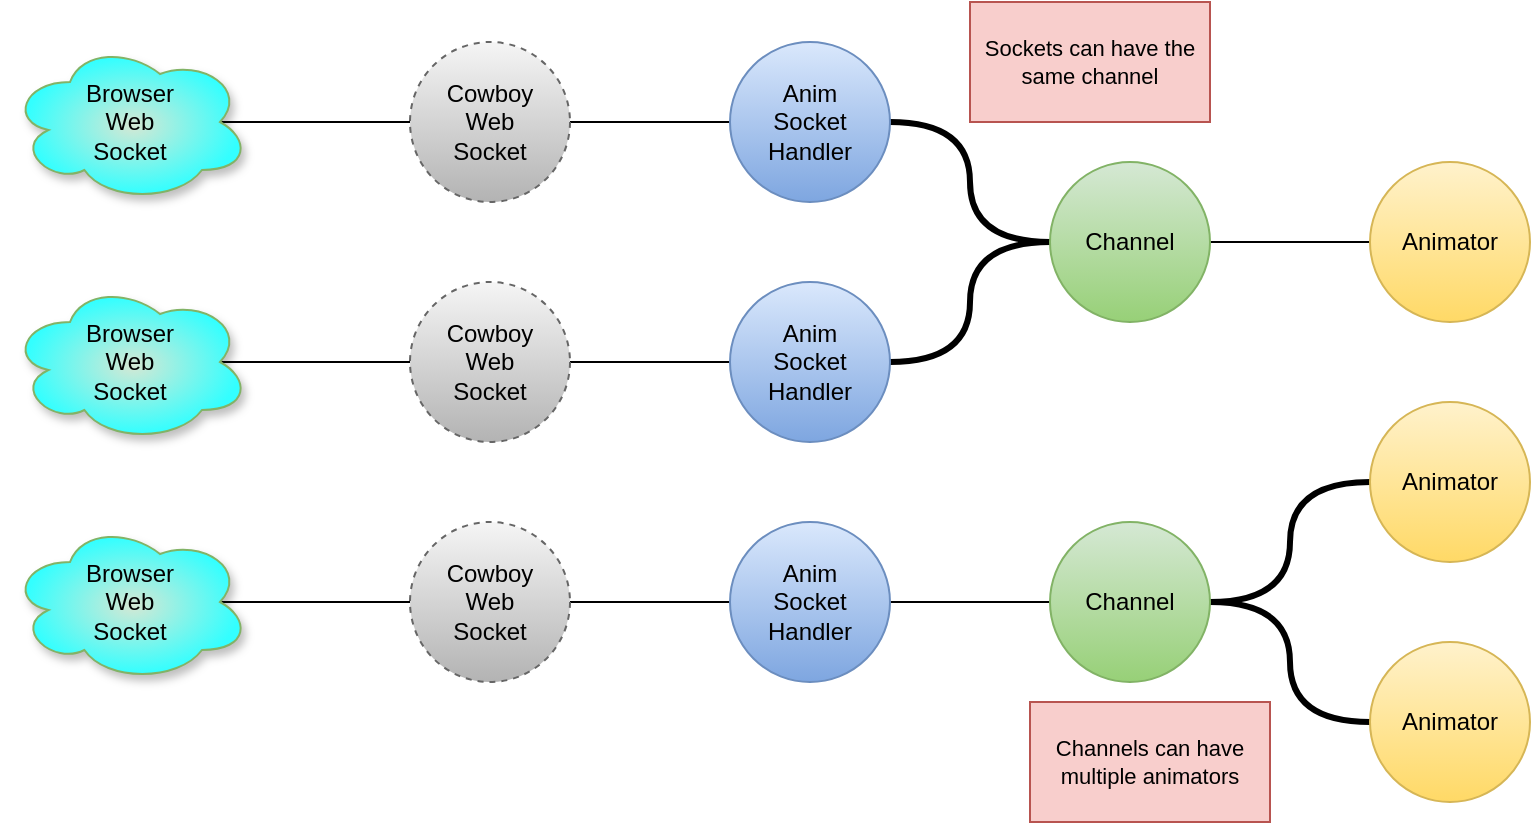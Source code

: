 <mxfile version="26.0.11">
  <diagram name="Page-1" id="cgjB4MnLURM3aZ3l22ol">
    <mxGraphModel dx="994" dy="869" grid="1" gridSize="10" guides="1" tooltips="1" connect="1" arrows="1" fold="1" page="1" pageScale="1" pageWidth="850" pageHeight="1100" math="0" shadow="0">
      <root>
        <mxCell id="0" />
        <mxCell id="1" parent="0" />
        <mxCell id="YkcnZiw91k6swuXmgx-c-12" style="edgeStyle=orthogonalEdgeStyle;rounded=0;orthogonalLoop=1;jettySize=auto;html=1;exitX=0.875;exitY=0.5;exitDx=0;exitDy=0;exitPerimeter=0;entryX=0;entryY=0.5;entryDx=0;entryDy=0;endArrow=none;startFill=0;" edge="1" parent="1" source="YkcnZiw91k6swuXmgx-c-1" target="YkcnZiw91k6swuXmgx-c-2">
          <mxGeometry relative="1" as="geometry" />
        </mxCell>
        <mxCell id="YkcnZiw91k6swuXmgx-c-1" value="Browser&lt;div&gt;Web&lt;/div&gt;&lt;div&gt;Socket&lt;/div&gt;" style="ellipse;shape=cloud;whiteSpace=wrap;html=1;fillStyle=auto;fillColor=#d5e8d4;strokeColor=#82b366;gradientColor=#33FFFF;gradientDirection=radial;shadow=1;" vertex="1" parent="1">
          <mxGeometry x="40" y="80" width="120" height="80" as="geometry" />
        </mxCell>
        <mxCell id="YkcnZiw91k6swuXmgx-c-13" style="edgeStyle=orthogonalEdgeStyle;shape=connector;rounded=0;orthogonalLoop=1;jettySize=auto;html=1;exitX=1;exitY=0.5;exitDx=0;exitDy=0;entryX=0;entryY=0.5;entryDx=0;entryDy=0;strokeColor=default;align=center;verticalAlign=middle;fontFamily=Helvetica;fontSize=11;fontColor=default;labelBackgroundColor=default;startFill=0;endArrow=none;" edge="1" parent="1" source="YkcnZiw91k6swuXmgx-c-2" target="YkcnZiw91k6swuXmgx-c-3">
          <mxGeometry relative="1" as="geometry" />
        </mxCell>
        <mxCell id="YkcnZiw91k6swuXmgx-c-2" value="Cowboy&lt;div&gt;Web&lt;/div&gt;&lt;div&gt;Socket&lt;/div&gt;" style="ellipse;whiteSpace=wrap;html=1;aspect=fixed;dashed=1;fillColor=#f5f5f5;strokeColor=#666666;gradientColor=#b3b3b3;" vertex="1" parent="1">
          <mxGeometry x="240" y="80" width="80" height="80" as="geometry" />
        </mxCell>
        <mxCell id="YkcnZiw91k6swuXmgx-c-25" style="edgeStyle=orthogonalEdgeStyle;shape=connector;rounded=0;orthogonalLoop=1;jettySize=auto;html=1;exitX=1;exitY=0.5;exitDx=0;exitDy=0;entryX=0;entryY=0.5;entryDx=0;entryDy=0;strokeColor=default;align=center;verticalAlign=middle;fontFamily=Helvetica;fontSize=11;fontColor=default;labelBackgroundColor=default;startFill=0;endArrow=none;curved=1;strokeWidth=3;" edge="1" parent="1" source="YkcnZiw91k6swuXmgx-c-3" target="YkcnZiw91k6swuXmgx-c-24">
          <mxGeometry relative="1" as="geometry" />
        </mxCell>
        <mxCell id="YkcnZiw91k6swuXmgx-c-3" value="Anim&lt;div&gt;Socket&lt;/div&gt;&lt;div&gt;Handler&lt;/div&gt;" style="ellipse;whiteSpace=wrap;html=1;aspect=fixed;fillColor=#dae8fc;gradientColor=#7ea6e0;strokeColor=#6c8ebf;" vertex="1" parent="1">
          <mxGeometry x="400" y="80" width="80" height="80" as="geometry" />
        </mxCell>
        <mxCell id="YkcnZiw91k6swuXmgx-c-14" style="edgeStyle=orthogonalEdgeStyle;rounded=0;orthogonalLoop=1;jettySize=auto;html=1;exitX=0.875;exitY=0.5;exitDx=0;exitDy=0;exitPerimeter=0;entryX=0;entryY=0.5;entryDx=0;entryDy=0;endArrow=none;startFill=0;" edge="1" source="YkcnZiw91k6swuXmgx-c-15" target="YkcnZiw91k6swuXmgx-c-17" parent="1">
          <mxGeometry relative="1" as="geometry" />
        </mxCell>
        <mxCell id="YkcnZiw91k6swuXmgx-c-15" value="Browser&lt;div&gt;Web&lt;/div&gt;&lt;div&gt;Socket&lt;/div&gt;" style="ellipse;shape=cloud;whiteSpace=wrap;html=1;fillStyle=auto;fillColor=#d5e8d4;strokeColor=#82b366;gradientColor=#33FFFF;gradientDirection=radial;shadow=1;" vertex="1" parent="1">
          <mxGeometry x="40" y="200" width="120" height="80" as="geometry" />
        </mxCell>
        <mxCell id="YkcnZiw91k6swuXmgx-c-16" style="edgeStyle=orthogonalEdgeStyle;shape=connector;rounded=0;orthogonalLoop=1;jettySize=auto;html=1;exitX=1;exitY=0.5;exitDx=0;exitDy=0;entryX=0;entryY=0.5;entryDx=0;entryDy=0;strokeColor=default;align=center;verticalAlign=middle;fontFamily=Helvetica;fontSize=11;fontColor=default;labelBackgroundColor=default;startFill=0;endArrow=none;" edge="1" source="YkcnZiw91k6swuXmgx-c-17" target="YkcnZiw91k6swuXmgx-c-18" parent="1">
          <mxGeometry relative="1" as="geometry" />
        </mxCell>
        <mxCell id="YkcnZiw91k6swuXmgx-c-17" value="Cowboy&lt;div&gt;Web&lt;/div&gt;&lt;div&gt;Socket&lt;/div&gt;" style="ellipse;whiteSpace=wrap;html=1;aspect=fixed;dashed=1;fillColor=#f5f5f5;strokeColor=#666666;gradientColor=#b3b3b3;" vertex="1" parent="1">
          <mxGeometry x="240" y="200" width="80" height="80" as="geometry" />
        </mxCell>
        <mxCell id="YkcnZiw91k6swuXmgx-c-26" style="edgeStyle=orthogonalEdgeStyle;shape=connector;rounded=0;orthogonalLoop=1;jettySize=auto;html=1;exitX=1;exitY=0.5;exitDx=0;exitDy=0;entryX=0;entryY=0.5;entryDx=0;entryDy=0;strokeColor=default;align=center;verticalAlign=middle;fontFamily=Helvetica;fontSize=11;fontColor=default;labelBackgroundColor=default;startFill=0;endArrow=none;curved=1;strokeWidth=3;" edge="1" parent="1" source="YkcnZiw91k6swuXmgx-c-18" target="YkcnZiw91k6swuXmgx-c-24">
          <mxGeometry relative="1" as="geometry" />
        </mxCell>
        <mxCell id="YkcnZiw91k6swuXmgx-c-18" value="Anim&lt;div&gt;Socket&lt;/div&gt;&lt;div&gt;Handler&lt;/div&gt;" style="ellipse;whiteSpace=wrap;html=1;aspect=fixed;fillColor=#dae8fc;gradientColor=#7ea6e0;strokeColor=#6c8ebf;" vertex="1" parent="1">
          <mxGeometry x="400" y="200" width="80" height="80" as="geometry" />
        </mxCell>
        <mxCell id="YkcnZiw91k6swuXmgx-c-19" style="edgeStyle=orthogonalEdgeStyle;rounded=0;orthogonalLoop=1;jettySize=auto;html=1;exitX=0.875;exitY=0.5;exitDx=0;exitDy=0;exitPerimeter=0;entryX=0;entryY=0.5;entryDx=0;entryDy=0;endArrow=none;startFill=0;" edge="1" source="YkcnZiw91k6swuXmgx-c-20" target="YkcnZiw91k6swuXmgx-c-22" parent="1">
          <mxGeometry relative="1" as="geometry" />
        </mxCell>
        <mxCell id="YkcnZiw91k6swuXmgx-c-20" value="Browser&lt;div&gt;Web&lt;/div&gt;&lt;div&gt;Socket&lt;/div&gt;" style="ellipse;shape=cloud;whiteSpace=wrap;html=1;fillStyle=auto;fillColor=#d5e8d4;strokeColor=#82b366;gradientColor=#33FFFF;gradientDirection=radial;shadow=1;" vertex="1" parent="1">
          <mxGeometry x="40" y="320" width="120" height="80" as="geometry" />
        </mxCell>
        <mxCell id="YkcnZiw91k6swuXmgx-c-21" style="edgeStyle=orthogonalEdgeStyle;shape=connector;rounded=0;orthogonalLoop=1;jettySize=auto;html=1;exitX=1;exitY=0.5;exitDx=0;exitDy=0;entryX=0;entryY=0.5;entryDx=0;entryDy=0;strokeColor=default;align=center;verticalAlign=middle;fontFamily=Helvetica;fontSize=11;fontColor=default;labelBackgroundColor=default;startFill=0;endArrow=none;" edge="1" source="YkcnZiw91k6swuXmgx-c-22" target="YkcnZiw91k6swuXmgx-c-23" parent="1">
          <mxGeometry relative="1" as="geometry" />
        </mxCell>
        <mxCell id="YkcnZiw91k6swuXmgx-c-22" value="Cowboy&lt;div&gt;Web&lt;/div&gt;&lt;div&gt;Socket&lt;/div&gt;" style="ellipse;whiteSpace=wrap;html=1;aspect=fixed;dashed=1;fillColor=#f5f5f5;strokeColor=#666666;gradientColor=#b3b3b3;" vertex="1" parent="1">
          <mxGeometry x="240" y="320" width="80" height="80" as="geometry" />
        </mxCell>
        <mxCell id="YkcnZiw91k6swuXmgx-c-28" style="edgeStyle=orthogonalEdgeStyle;shape=connector;curved=1;rounded=0;orthogonalLoop=1;jettySize=auto;html=1;exitX=1;exitY=0.5;exitDx=0;exitDy=0;entryX=0;entryY=0.5;entryDx=0;entryDy=0;strokeColor=default;align=center;verticalAlign=middle;fontFamily=Helvetica;fontSize=11;fontColor=default;labelBackgroundColor=default;startFill=0;endArrow=none;" edge="1" parent="1" source="YkcnZiw91k6swuXmgx-c-23" target="YkcnZiw91k6swuXmgx-c-27">
          <mxGeometry relative="1" as="geometry" />
        </mxCell>
        <mxCell id="YkcnZiw91k6swuXmgx-c-23" value="Anim&lt;div&gt;Socket&lt;/div&gt;&lt;div&gt;Handler&lt;/div&gt;" style="ellipse;whiteSpace=wrap;html=1;aspect=fixed;fillColor=#dae8fc;gradientColor=#7ea6e0;strokeColor=#6c8ebf;" vertex="1" parent="1">
          <mxGeometry x="400" y="320" width="80" height="80" as="geometry" />
        </mxCell>
        <mxCell id="YkcnZiw91k6swuXmgx-c-30" style="edgeStyle=orthogonalEdgeStyle;shape=connector;curved=1;rounded=0;orthogonalLoop=1;jettySize=auto;html=1;exitX=1;exitY=0.5;exitDx=0;exitDy=0;entryX=0;entryY=0.5;entryDx=0;entryDy=0;strokeColor=default;align=center;verticalAlign=middle;fontFamily=Helvetica;fontSize=11;fontColor=default;labelBackgroundColor=default;startFill=0;endArrow=none;" edge="1" parent="1" source="YkcnZiw91k6swuXmgx-c-24" target="YkcnZiw91k6swuXmgx-c-29">
          <mxGeometry relative="1" as="geometry" />
        </mxCell>
        <mxCell id="YkcnZiw91k6swuXmgx-c-24" value="Channel" style="ellipse;whiteSpace=wrap;html=1;aspect=fixed;fillColor=#d5e8d4;gradientColor=#97d077;strokeColor=#82b366;" vertex="1" parent="1">
          <mxGeometry x="560" y="140" width="80" height="80" as="geometry" />
        </mxCell>
        <mxCell id="YkcnZiw91k6swuXmgx-c-33" style="edgeStyle=orthogonalEdgeStyle;shape=connector;curved=1;rounded=0;orthogonalLoop=1;jettySize=auto;html=1;exitX=1;exitY=0.5;exitDx=0;exitDy=0;entryX=0;entryY=0.5;entryDx=0;entryDy=0;strokeColor=default;align=center;verticalAlign=middle;fontFamily=Helvetica;fontSize=11;fontColor=default;labelBackgroundColor=default;startFill=0;endArrow=none;strokeWidth=3;" edge="1" parent="1" source="YkcnZiw91k6swuXmgx-c-27" target="YkcnZiw91k6swuXmgx-c-31">
          <mxGeometry relative="1" as="geometry" />
        </mxCell>
        <mxCell id="YkcnZiw91k6swuXmgx-c-34" style="edgeStyle=orthogonalEdgeStyle;shape=connector;curved=1;rounded=0;orthogonalLoop=1;jettySize=auto;html=1;exitX=1;exitY=0.5;exitDx=0;exitDy=0;entryX=0;entryY=0.5;entryDx=0;entryDy=0;strokeColor=default;align=center;verticalAlign=middle;fontFamily=Helvetica;fontSize=11;fontColor=default;labelBackgroundColor=default;startFill=0;endArrow=none;strokeWidth=3;" edge="1" parent="1" source="YkcnZiw91k6swuXmgx-c-27" target="YkcnZiw91k6swuXmgx-c-32">
          <mxGeometry relative="1" as="geometry" />
        </mxCell>
        <mxCell id="YkcnZiw91k6swuXmgx-c-27" value="Channel" style="ellipse;whiteSpace=wrap;html=1;aspect=fixed;fillColor=#d5e8d4;gradientColor=#97d077;strokeColor=#82b366;" vertex="1" parent="1">
          <mxGeometry x="560" y="320" width="80" height="80" as="geometry" />
        </mxCell>
        <mxCell id="YkcnZiw91k6swuXmgx-c-29" value="Animator" style="ellipse;whiteSpace=wrap;html=1;aspect=fixed;fillColor=#fff2cc;gradientColor=#ffd966;strokeColor=#d6b656;" vertex="1" parent="1">
          <mxGeometry x="720" y="140" width="80" height="80" as="geometry" />
        </mxCell>
        <mxCell id="YkcnZiw91k6swuXmgx-c-31" value="Animator" style="ellipse;whiteSpace=wrap;html=1;aspect=fixed;fillColor=#fff2cc;gradientColor=#ffd966;strokeColor=#d6b656;" vertex="1" parent="1">
          <mxGeometry x="720" y="260" width="80" height="80" as="geometry" />
        </mxCell>
        <mxCell id="YkcnZiw91k6swuXmgx-c-32" value="Animator" style="ellipse;whiteSpace=wrap;html=1;aspect=fixed;fillColor=#fff2cc;gradientColor=#ffd966;strokeColor=#d6b656;" vertex="1" parent="1">
          <mxGeometry x="720" y="380" width="80" height="80" as="geometry" />
        </mxCell>
        <mxCell id="YkcnZiw91k6swuXmgx-c-61" value="Channels can have multiple animators" style="rounded=0;whiteSpace=wrap;html=1;fontFamily=Helvetica;fontSize=11;labelBackgroundColor=none;fillColor=#f8cecc;strokeColor=#b85450;" vertex="1" parent="1">
          <mxGeometry x="550" y="410" width="120" height="60" as="geometry" />
        </mxCell>
        <mxCell id="YkcnZiw91k6swuXmgx-c-62" value="Sockets can have the same channel" style="rounded=0;whiteSpace=wrap;html=1;fontFamily=Helvetica;fontSize=11;labelBackgroundColor=none;fillColor=#f8cecc;strokeColor=#b85450;" vertex="1" parent="1">
          <mxGeometry x="520" y="60" width="120" height="60" as="geometry" />
        </mxCell>
      </root>
    </mxGraphModel>
  </diagram>
</mxfile>
